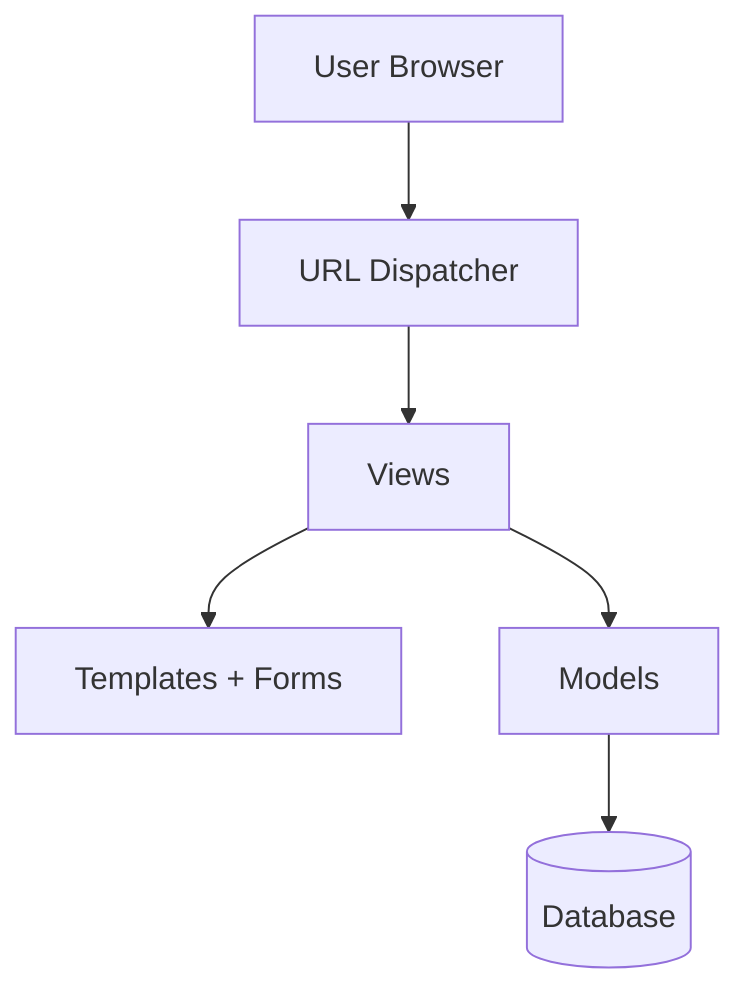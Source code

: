 graph TD
    Browser[User Browser] --> URLs[URL Dispatcher]
    URLs --> Views[Views]
    Views --> Templates[Templates + Forms]
    Views --> Models[Models]
    Models --> DB[(Database)]